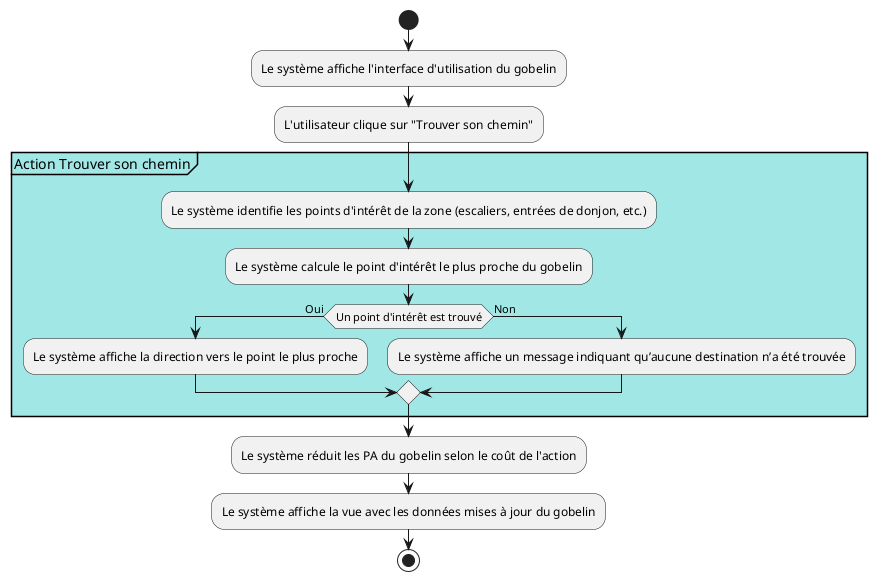 @startuml action_trouver_chemin

start

:Le système affiche l'interface d'utilisation du gobelin;

:L'utilisateur clique sur "Trouver son chemin";
    
    partition #A0E7E5 "Action Trouver son chemin" {
        :Le système identifie les points d'intérêt de la zone (escaliers, entrées de donjon, etc.);
        :Le système calcule le point d'intérêt le plus proche du gobelin;

        if (Un point d'intérêt est trouvé) then (Oui)
            :Le système affiche la direction vers le point le plus proche;
        else (Non)
            :Le système affiche un message indiquant qu’aucune destination n’a été trouvée;
        endif
    }

:Le système réduit les PA du gobelin selon le coût de l'action;
:Le système affiche la vue avec les données mises à jour du gobelin;
stop

@enduml